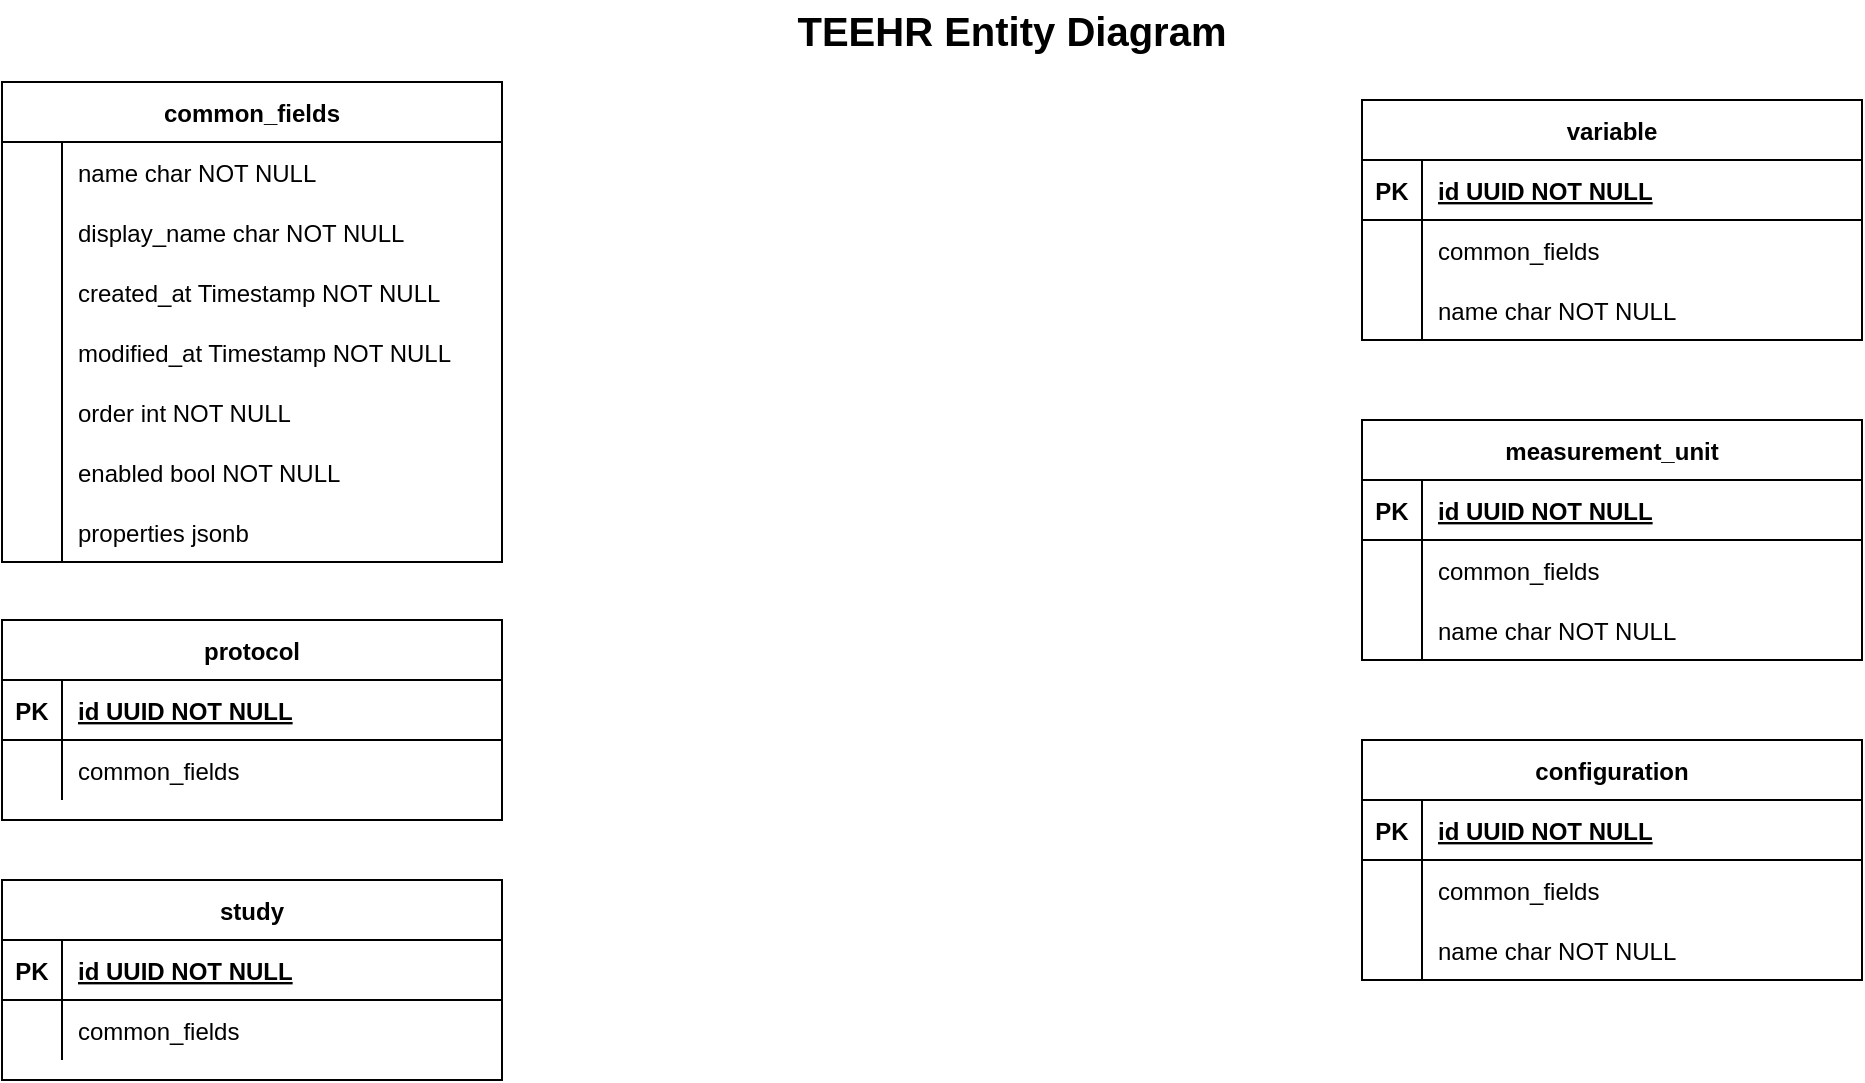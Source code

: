 <mxfile version="21.6.8" type="device">
  <diagram id="R2lEEEUBdFMjLlhIrx00" name="Page-1">
    <mxGraphModel dx="1364" dy="843" grid="1" gridSize="10" guides="1" tooltips="1" connect="1" arrows="1" fold="1" page="1" pageScale="1" pageWidth="1100" pageHeight="1700" math="0" shadow="0" extFonts="Permanent Marker^https://fonts.googleapis.com/css?family=Permanent+Marker">
      <root>
        <mxCell id="0" />
        <mxCell id="1" parent="0" />
        <mxCell id="z9w2Tz09xBncNA5Jr8ra-18" value="common_fields" style="shape=table;startSize=30;container=1;collapsible=1;childLayout=tableLayout;fixedRows=1;rowLines=0;fontStyle=1;align=center;resizeLast=1;" parent="1" vertex="1">
          <mxGeometry x="40" y="71" width="250" height="240" as="geometry" />
        </mxCell>
        <mxCell id="z9w2Tz09xBncNA5Jr8ra-22" value="" style="shape=partialRectangle;collapsible=0;dropTarget=0;pointerEvents=0;fillColor=none;points=[[0,0.5],[1,0.5]];portConstraint=eastwest;top=0;left=0;right=0;bottom=0;" parent="z9w2Tz09xBncNA5Jr8ra-18" vertex="1">
          <mxGeometry y="30" width="250" height="30" as="geometry" />
        </mxCell>
        <mxCell id="z9w2Tz09xBncNA5Jr8ra-23" value="" style="shape=partialRectangle;overflow=hidden;connectable=0;fillColor=none;top=0;left=0;bottom=0;right=0;" parent="z9w2Tz09xBncNA5Jr8ra-22" vertex="1">
          <mxGeometry width="30" height="30" as="geometry">
            <mxRectangle width="30" height="30" as="alternateBounds" />
          </mxGeometry>
        </mxCell>
        <mxCell id="z9w2Tz09xBncNA5Jr8ra-24" value="name char NOT NULL" style="shape=partialRectangle;overflow=hidden;connectable=0;fillColor=none;top=0;left=0;bottom=0;right=0;align=left;spacingLeft=6;" parent="z9w2Tz09xBncNA5Jr8ra-22" vertex="1">
          <mxGeometry x="30" width="220" height="30" as="geometry">
            <mxRectangle width="220" height="30" as="alternateBounds" />
          </mxGeometry>
        </mxCell>
        <mxCell id="z9w2Tz09xBncNA5Jr8ra-25" value="" style="shape=partialRectangle;collapsible=0;dropTarget=0;pointerEvents=0;fillColor=none;points=[[0,0.5],[1,0.5]];portConstraint=eastwest;top=0;left=0;right=0;bottom=0;" parent="z9w2Tz09xBncNA5Jr8ra-18" vertex="1">
          <mxGeometry y="60" width="250" height="30" as="geometry" />
        </mxCell>
        <mxCell id="z9w2Tz09xBncNA5Jr8ra-26" value="" style="shape=partialRectangle;overflow=hidden;connectable=0;fillColor=none;top=0;left=0;bottom=0;right=0;" parent="z9w2Tz09xBncNA5Jr8ra-25" vertex="1">
          <mxGeometry width="30" height="30" as="geometry">
            <mxRectangle width="30" height="30" as="alternateBounds" />
          </mxGeometry>
        </mxCell>
        <mxCell id="z9w2Tz09xBncNA5Jr8ra-27" value="display_name char NOT NULL" style="shape=partialRectangle;overflow=hidden;connectable=0;fillColor=none;top=0;left=0;bottom=0;right=0;align=left;spacingLeft=6;" parent="z9w2Tz09xBncNA5Jr8ra-25" vertex="1">
          <mxGeometry x="30" width="220" height="30" as="geometry">
            <mxRectangle width="220" height="30" as="alternateBounds" />
          </mxGeometry>
        </mxCell>
        <mxCell id="z9w2Tz09xBncNA5Jr8ra-31" value="" style="shape=partialRectangle;collapsible=0;dropTarget=0;pointerEvents=0;fillColor=none;points=[[0,0.5],[1,0.5]];portConstraint=eastwest;top=0;left=0;right=0;bottom=0;" parent="z9w2Tz09xBncNA5Jr8ra-18" vertex="1">
          <mxGeometry y="90" width="250" height="30" as="geometry" />
        </mxCell>
        <mxCell id="z9w2Tz09xBncNA5Jr8ra-32" value="" style="shape=partialRectangle;overflow=hidden;connectable=0;fillColor=none;top=0;left=0;bottom=0;right=0;" parent="z9w2Tz09xBncNA5Jr8ra-31" vertex="1">
          <mxGeometry width="30" height="30" as="geometry">
            <mxRectangle width="30" height="30" as="alternateBounds" />
          </mxGeometry>
        </mxCell>
        <mxCell id="z9w2Tz09xBncNA5Jr8ra-33" value="created_at Timestamp NOT NULL" style="shape=partialRectangle;overflow=hidden;connectable=0;fillColor=none;top=0;left=0;bottom=0;right=0;align=left;spacingLeft=6;" parent="z9w2Tz09xBncNA5Jr8ra-31" vertex="1">
          <mxGeometry x="30" width="220" height="30" as="geometry">
            <mxRectangle width="220" height="30" as="alternateBounds" />
          </mxGeometry>
        </mxCell>
        <mxCell id="z9w2Tz09xBncNA5Jr8ra-37" value="" style="shape=partialRectangle;collapsible=0;dropTarget=0;pointerEvents=0;fillColor=none;points=[[0,0.5],[1,0.5]];portConstraint=eastwest;top=0;left=0;right=0;bottom=0;" parent="z9w2Tz09xBncNA5Jr8ra-18" vertex="1">
          <mxGeometry y="120" width="250" height="30" as="geometry" />
        </mxCell>
        <mxCell id="z9w2Tz09xBncNA5Jr8ra-38" value="" style="shape=partialRectangle;overflow=hidden;connectable=0;fillColor=none;top=0;left=0;bottom=0;right=0;" parent="z9w2Tz09xBncNA5Jr8ra-37" vertex="1">
          <mxGeometry width="30" height="30" as="geometry">
            <mxRectangle width="30" height="30" as="alternateBounds" />
          </mxGeometry>
        </mxCell>
        <mxCell id="z9w2Tz09xBncNA5Jr8ra-39" value="modified_at Timestamp NOT NULL" style="shape=partialRectangle;overflow=hidden;connectable=0;fillColor=none;top=0;left=0;bottom=0;right=0;align=left;spacingLeft=6;" parent="z9w2Tz09xBncNA5Jr8ra-37" vertex="1">
          <mxGeometry x="30" width="220" height="30" as="geometry">
            <mxRectangle width="220" height="30" as="alternateBounds" />
          </mxGeometry>
        </mxCell>
        <mxCell id="z9w2Tz09xBncNA5Jr8ra-43" value="" style="shape=partialRectangle;collapsible=0;dropTarget=0;pointerEvents=0;fillColor=none;points=[[0,0.5],[1,0.5]];portConstraint=eastwest;top=0;left=0;right=0;bottom=0;" parent="z9w2Tz09xBncNA5Jr8ra-18" vertex="1">
          <mxGeometry y="150" width="250" height="30" as="geometry" />
        </mxCell>
        <mxCell id="z9w2Tz09xBncNA5Jr8ra-44" value="" style="shape=partialRectangle;overflow=hidden;connectable=0;fillColor=none;top=0;left=0;bottom=0;right=0;" parent="z9w2Tz09xBncNA5Jr8ra-43" vertex="1">
          <mxGeometry width="30" height="30" as="geometry">
            <mxRectangle width="30" height="30" as="alternateBounds" />
          </mxGeometry>
        </mxCell>
        <mxCell id="z9w2Tz09xBncNA5Jr8ra-45" value="order int NOT NULL" style="shape=partialRectangle;overflow=hidden;connectable=0;fillColor=none;top=0;left=0;bottom=0;right=0;align=left;spacingLeft=6;" parent="z9w2Tz09xBncNA5Jr8ra-43" vertex="1">
          <mxGeometry x="30" width="220" height="30" as="geometry">
            <mxRectangle width="220" height="30" as="alternateBounds" />
          </mxGeometry>
        </mxCell>
        <mxCell id="z9w2Tz09xBncNA5Jr8ra-46" value="" style="shape=partialRectangle;collapsible=0;dropTarget=0;pointerEvents=0;fillColor=none;points=[[0,0.5],[1,0.5]];portConstraint=eastwest;top=0;left=0;right=0;bottom=0;" parent="z9w2Tz09xBncNA5Jr8ra-18" vertex="1">
          <mxGeometry y="180" width="250" height="30" as="geometry" />
        </mxCell>
        <mxCell id="z9w2Tz09xBncNA5Jr8ra-47" value="" style="shape=partialRectangle;overflow=hidden;connectable=0;fillColor=none;top=0;left=0;bottom=0;right=0;" parent="z9w2Tz09xBncNA5Jr8ra-46" vertex="1">
          <mxGeometry width="30" height="30" as="geometry">
            <mxRectangle width="30" height="30" as="alternateBounds" />
          </mxGeometry>
        </mxCell>
        <mxCell id="z9w2Tz09xBncNA5Jr8ra-48" value="enabled bool NOT NULL" style="shape=partialRectangle;overflow=hidden;connectable=0;fillColor=none;top=0;left=0;bottom=0;right=0;align=left;spacingLeft=6;" parent="z9w2Tz09xBncNA5Jr8ra-46" vertex="1">
          <mxGeometry x="30" width="220" height="30" as="geometry">
            <mxRectangle width="220" height="30" as="alternateBounds" />
          </mxGeometry>
        </mxCell>
        <mxCell id="z9w2Tz09xBncNA5Jr8ra-34" value="" style="shape=partialRectangle;collapsible=0;dropTarget=0;pointerEvents=0;fillColor=none;points=[[0,0.5],[1,0.5]];portConstraint=eastwest;top=0;left=0;right=0;bottom=0;" parent="z9w2Tz09xBncNA5Jr8ra-18" vertex="1">
          <mxGeometry y="210" width="250" height="30" as="geometry" />
        </mxCell>
        <mxCell id="z9w2Tz09xBncNA5Jr8ra-35" value="" style="shape=partialRectangle;overflow=hidden;connectable=0;fillColor=none;top=0;left=0;bottom=0;right=0;" parent="z9w2Tz09xBncNA5Jr8ra-34" vertex="1">
          <mxGeometry width="30" height="30" as="geometry">
            <mxRectangle width="30" height="30" as="alternateBounds" />
          </mxGeometry>
        </mxCell>
        <mxCell id="z9w2Tz09xBncNA5Jr8ra-36" value="properties jsonb" style="shape=partialRectangle;overflow=hidden;connectable=0;fillColor=none;top=0;left=0;bottom=0;right=0;align=left;spacingLeft=6;" parent="z9w2Tz09xBncNA5Jr8ra-34" vertex="1">
          <mxGeometry x="30" width="220" height="30" as="geometry">
            <mxRectangle width="220" height="30" as="alternateBounds" />
          </mxGeometry>
        </mxCell>
        <mxCell id="kI6QfCcUgh98SEZswLOn-11" value="TEEHR Entity Diagram" style="text;html=1;strokeColor=none;fillColor=none;align=center;verticalAlign=middle;whiteSpace=wrap;rounded=0;fontSize=20;fontStyle=1" parent="1" vertex="1">
          <mxGeometry x="380" y="30" width="330" height="30" as="geometry" />
        </mxCell>
        <mxCell id="oWFPzsKhVETar2XeurfX-1" value="protocol" style="shape=table;startSize=30;container=1;collapsible=1;childLayout=tableLayout;fixedRows=1;rowLines=0;fontStyle=1;align=center;resizeLast=1;" vertex="1" parent="1">
          <mxGeometry x="40" y="340" width="250" height="100" as="geometry" />
        </mxCell>
        <mxCell id="oWFPzsKhVETar2XeurfX-2" value="" style="shape=partialRectangle;collapsible=0;dropTarget=0;pointerEvents=0;fillColor=none;points=[[0,0.5],[1,0.5]];portConstraint=eastwest;top=0;left=0;right=0;bottom=1;" vertex="1" parent="oWFPzsKhVETar2XeurfX-1">
          <mxGeometry y="30" width="250" height="30" as="geometry" />
        </mxCell>
        <mxCell id="oWFPzsKhVETar2XeurfX-3" value="PK" style="shape=partialRectangle;overflow=hidden;connectable=0;fillColor=none;top=0;left=0;bottom=0;right=0;fontStyle=1;" vertex="1" parent="oWFPzsKhVETar2XeurfX-2">
          <mxGeometry width="30" height="30" as="geometry">
            <mxRectangle width="30" height="30" as="alternateBounds" />
          </mxGeometry>
        </mxCell>
        <mxCell id="oWFPzsKhVETar2XeurfX-4" value="id UUID NOT NULL " style="shape=partialRectangle;overflow=hidden;connectable=0;fillColor=none;top=0;left=0;bottom=0;right=0;align=left;spacingLeft=6;fontStyle=5;" vertex="1" parent="oWFPzsKhVETar2XeurfX-2">
          <mxGeometry x="30" width="220" height="30" as="geometry">
            <mxRectangle width="220" height="30" as="alternateBounds" />
          </mxGeometry>
        </mxCell>
        <mxCell id="oWFPzsKhVETar2XeurfX-5" value="" style="shape=partialRectangle;collapsible=0;dropTarget=0;pointerEvents=0;fillColor=none;points=[[0,0.5],[1,0.5]];portConstraint=eastwest;top=0;left=0;right=0;bottom=0;" vertex="1" parent="oWFPzsKhVETar2XeurfX-1">
          <mxGeometry y="60" width="250" height="30" as="geometry" />
        </mxCell>
        <mxCell id="oWFPzsKhVETar2XeurfX-6" value="" style="shape=partialRectangle;overflow=hidden;connectable=0;fillColor=none;top=0;left=0;bottom=0;right=0;" vertex="1" parent="oWFPzsKhVETar2XeurfX-5">
          <mxGeometry width="30" height="30" as="geometry">
            <mxRectangle width="30" height="30" as="alternateBounds" />
          </mxGeometry>
        </mxCell>
        <mxCell id="oWFPzsKhVETar2XeurfX-7" value="common_fields" style="shape=partialRectangle;overflow=hidden;connectable=0;fillColor=none;top=0;left=0;bottom=0;right=0;align=left;spacingLeft=6;" vertex="1" parent="oWFPzsKhVETar2XeurfX-5">
          <mxGeometry x="30" width="220" height="30" as="geometry">
            <mxRectangle width="220" height="30" as="alternateBounds" />
          </mxGeometry>
        </mxCell>
        <mxCell id="oWFPzsKhVETar2XeurfX-17" value="variable" style="shape=table;startSize=30;container=1;collapsible=1;childLayout=tableLayout;fixedRows=1;rowLines=0;fontStyle=1;align=center;resizeLast=1;" vertex="1" parent="1">
          <mxGeometry x="720" y="80" width="250" height="120" as="geometry" />
        </mxCell>
        <mxCell id="oWFPzsKhVETar2XeurfX-18" value="" style="shape=partialRectangle;collapsible=0;dropTarget=0;pointerEvents=0;fillColor=none;points=[[0,0.5],[1,0.5]];portConstraint=eastwest;top=0;left=0;right=0;bottom=1;" vertex="1" parent="oWFPzsKhVETar2XeurfX-17">
          <mxGeometry y="30" width="250" height="30" as="geometry" />
        </mxCell>
        <mxCell id="oWFPzsKhVETar2XeurfX-19" value="PK" style="shape=partialRectangle;overflow=hidden;connectable=0;fillColor=none;top=0;left=0;bottom=0;right=0;fontStyle=1;" vertex="1" parent="oWFPzsKhVETar2XeurfX-18">
          <mxGeometry width="30" height="30" as="geometry">
            <mxRectangle width="30" height="30" as="alternateBounds" />
          </mxGeometry>
        </mxCell>
        <mxCell id="oWFPzsKhVETar2XeurfX-20" value="id UUID NOT NULL " style="shape=partialRectangle;overflow=hidden;connectable=0;fillColor=none;top=0;left=0;bottom=0;right=0;align=left;spacingLeft=6;fontStyle=5;" vertex="1" parent="oWFPzsKhVETar2XeurfX-18">
          <mxGeometry x="30" width="220" height="30" as="geometry">
            <mxRectangle width="220" height="30" as="alternateBounds" />
          </mxGeometry>
        </mxCell>
        <mxCell id="oWFPzsKhVETar2XeurfX-21" value="" style="shape=partialRectangle;collapsible=0;dropTarget=0;pointerEvents=0;fillColor=none;points=[[0,0.5],[1,0.5]];portConstraint=eastwest;top=0;left=0;right=0;bottom=0;" vertex="1" parent="oWFPzsKhVETar2XeurfX-17">
          <mxGeometry y="60" width="250" height="30" as="geometry" />
        </mxCell>
        <mxCell id="oWFPzsKhVETar2XeurfX-22" value="" style="shape=partialRectangle;overflow=hidden;connectable=0;fillColor=none;top=0;left=0;bottom=0;right=0;" vertex="1" parent="oWFPzsKhVETar2XeurfX-21">
          <mxGeometry width="30" height="30" as="geometry">
            <mxRectangle width="30" height="30" as="alternateBounds" />
          </mxGeometry>
        </mxCell>
        <mxCell id="oWFPzsKhVETar2XeurfX-23" value="common_fields" style="shape=partialRectangle;overflow=hidden;connectable=0;fillColor=none;top=0;left=0;bottom=0;right=0;align=left;spacingLeft=6;" vertex="1" parent="oWFPzsKhVETar2XeurfX-21">
          <mxGeometry x="30" width="220" height="30" as="geometry">
            <mxRectangle width="220" height="30" as="alternateBounds" />
          </mxGeometry>
        </mxCell>
        <mxCell id="oWFPzsKhVETar2XeurfX-24" value="" style="shape=partialRectangle;collapsible=0;dropTarget=0;pointerEvents=0;fillColor=none;points=[[0,0.5],[1,0.5]];portConstraint=eastwest;top=0;left=0;right=0;bottom=0;" vertex="1" parent="oWFPzsKhVETar2XeurfX-17">
          <mxGeometry y="90" width="250" height="30" as="geometry" />
        </mxCell>
        <mxCell id="oWFPzsKhVETar2XeurfX-25" value="" style="shape=partialRectangle;overflow=hidden;connectable=0;fillColor=none;top=0;left=0;bottom=0;right=0;" vertex="1" parent="oWFPzsKhVETar2XeurfX-24">
          <mxGeometry width="30" height="30" as="geometry">
            <mxRectangle width="30" height="30" as="alternateBounds" />
          </mxGeometry>
        </mxCell>
        <mxCell id="oWFPzsKhVETar2XeurfX-26" value="name char NOT NULL" style="shape=partialRectangle;overflow=hidden;connectable=0;fillColor=none;top=0;left=0;bottom=0;right=0;align=left;spacingLeft=6;" vertex="1" parent="oWFPzsKhVETar2XeurfX-24">
          <mxGeometry x="30" width="220" height="30" as="geometry">
            <mxRectangle width="220" height="30" as="alternateBounds" />
          </mxGeometry>
        </mxCell>
        <mxCell id="oWFPzsKhVETar2XeurfX-33" value="study" style="shape=table;startSize=30;container=1;collapsible=1;childLayout=tableLayout;fixedRows=1;rowLines=0;fontStyle=1;align=center;resizeLast=1;" vertex="1" parent="1">
          <mxGeometry x="40" y="470" width="250" height="100" as="geometry" />
        </mxCell>
        <mxCell id="oWFPzsKhVETar2XeurfX-34" value="" style="shape=partialRectangle;collapsible=0;dropTarget=0;pointerEvents=0;fillColor=none;points=[[0,0.5],[1,0.5]];portConstraint=eastwest;top=0;left=0;right=0;bottom=1;" vertex="1" parent="oWFPzsKhVETar2XeurfX-33">
          <mxGeometry y="30" width="250" height="30" as="geometry" />
        </mxCell>
        <mxCell id="oWFPzsKhVETar2XeurfX-35" value="PK" style="shape=partialRectangle;overflow=hidden;connectable=0;fillColor=none;top=0;left=0;bottom=0;right=0;fontStyle=1;" vertex="1" parent="oWFPzsKhVETar2XeurfX-34">
          <mxGeometry width="30" height="30" as="geometry">
            <mxRectangle width="30" height="30" as="alternateBounds" />
          </mxGeometry>
        </mxCell>
        <mxCell id="oWFPzsKhVETar2XeurfX-36" value="id UUID NOT NULL " style="shape=partialRectangle;overflow=hidden;connectable=0;fillColor=none;top=0;left=0;bottom=0;right=0;align=left;spacingLeft=6;fontStyle=5;" vertex="1" parent="oWFPzsKhVETar2XeurfX-34">
          <mxGeometry x="30" width="220" height="30" as="geometry">
            <mxRectangle width="220" height="30" as="alternateBounds" />
          </mxGeometry>
        </mxCell>
        <mxCell id="oWFPzsKhVETar2XeurfX-37" value="" style="shape=partialRectangle;collapsible=0;dropTarget=0;pointerEvents=0;fillColor=none;points=[[0,0.5],[1,0.5]];portConstraint=eastwest;top=0;left=0;right=0;bottom=0;" vertex="1" parent="oWFPzsKhVETar2XeurfX-33">
          <mxGeometry y="60" width="250" height="30" as="geometry" />
        </mxCell>
        <mxCell id="oWFPzsKhVETar2XeurfX-38" value="" style="shape=partialRectangle;overflow=hidden;connectable=0;fillColor=none;top=0;left=0;bottom=0;right=0;" vertex="1" parent="oWFPzsKhVETar2XeurfX-37">
          <mxGeometry width="30" height="30" as="geometry">
            <mxRectangle width="30" height="30" as="alternateBounds" />
          </mxGeometry>
        </mxCell>
        <mxCell id="oWFPzsKhVETar2XeurfX-39" value="common_fields" style="shape=partialRectangle;overflow=hidden;connectable=0;fillColor=none;top=0;left=0;bottom=0;right=0;align=left;spacingLeft=6;" vertex="1" parent="oWFPzsKhVETar2XeurfX-37">
          <mxGeometry x="30" width="220" height="30" as="geometry">
            <mxRectangle width="220" height="30" as="alternateBounds" />
          </mxGeometry>
        </mxCell>
        <mxCell id="oWFPzsKhVETar2XeurfX-43" value="measurement_unit" style="shape=table;startSize=30;container=1;collapsible=1;childLayout=tableLayout;fixedRows=1;rowLines=0;fontStyle=1;align=center;resizeLast=1;" vertex="1" parent="1">
          <mxGeometry x="720" y="240" width="250" height="120" as="geometry" />
        </mxCell>
        <mxCell id="oWFPzsKhVETar2XeurfX-44" value="" style="shape=partialRectangle;collapsible=0;dropTarget=0;pointerEvents=0;fillColor=none;points=[[0,0.5],[1,0.5]];portConstraint=eastwest;top=0;left=0;right=0;bottom=1;" vertex="1" parent="oWFPzsKhVETar2XeurfX-43">
          <mxGeometry y="30" width="250" height="30" as="geometry" />
        </mxCell>
        <mxCell id="oWFPzsKhVETar2XeurfX-45" value="PK" style="shape=partialRectangle;overflow=hidden;connectable=0;fillColor=none;top=0;left=0;bottom=0;right=0;fontStyle=1;" vertex="1" parent="oWFPzsKhVETar2XeurfX-44">
          <mxGeometry width="30" height="30" as="geometry">
            <mxRectangle width="30" height="30" as="alternateBounds" />
          </mxGeometry>
        </mxCell>
        <mxCell id="oWFPzsKhVETar2XeurfX-46" value="id UUID NOT NULL " style="shape=partialRectangle;overflow=hidden;connectable=0;fillColor=none;top=0;left=0;bottom=0;right=0;align=left;spacingLeft=6;fontStyle=5;" vertex="1" parent="oWFPzsKhVETar2XeurfX-44">
          <mxGeometry x="30" width="220" height="30" as="geometry">
            <mxRectangle width="220" height="30" as="alternateBounds" />
          </mxGeometry>
        </mxCell>
        <mxCell id="oWFPzsKhVETar2XeurfX-47" value="" style="shape=partialRectangle;collapsible=0;dropTarget=0;pointerEvents=0;fillColor=none;points=[[0,0.5],[1,0.5]];portConstraint=eastwest;top=0;left=0;right=0;bottom=0;" vertex="1" parent="oWFPzsKhVETar2XeurfX-43">
          <mxGeometry y="60" width="250" height="30" as="geometry" />
        </mxCell>
        <mxCell id="oWFPzsKhVETar2XeurfX-48" value="" style="shape=partialRectangle;overflow=hidden;connectable=0;fillColor=none;top=0;left=0;bottom=0;right=0;" vertex="1" parent="oWFPzsKhVETar2XeurfX-47">
          <mxGeometry width="30" height="30" as="geometry">
            <mxRectangle width="30" height="30" as="alternateBounds" />
          </mxGeometry>
        </mxCell>
        <mxCell id="oWFPzsKhVETar2XeurfX-49" value="common_fields" style="shape=partialRectangle;overflow=hidden;connectable=0;fillColor=none;top=0;left=0;bottom=0;right=0;align=left;spacingLeft=6;" vertex="1" parent="oWFPzsKhVETar2XeurfX-47">
          <mxGeometry x="30" width="220" height="30" as="geometry">
            <mxRectangle width="220" height="30" as="alternateBounds" />
          </mxGeometry>
        </mxCell>
        <mxCell id="oWFPzsKhVETar2XeurfX-50" value="" style="shape=partialRectangle;collapsible=0;dropTarget=0;pointerEvents=0;fillColor=none;points=[[0,0.5],[1,0.5]];portConstraint=eastwest;top=0;left=0;right=0;bottom=0;" vertex="1" parent="oWFPzsKhVETar2XeurfX-43">
          <mxGeometry y="90" width="250" height="30" as="geometry" />
        </mxCell>
        <mxCell id="oWFPzsKhVETar2XeurfX-51" value="" style="shape=partialRectangle;overflow=hidden;connectable=0;fillColor=none;top=0;left=0;bottom=0;right=0;" vertex="1" parent="oWFPzsKhVETar2XeurfX-50">
          <mxGeometry width="30" height="30" as="geometry">
            <mxRectangle width="30" height="30" as="alternateBounds" />
          </mxGeometry>
        </mxCell>
        <mxCell id="oWFPzsKhVETar2XeurfX-52" value="name char NOT NULL" style="shape=partialRectangle;overflow=hidden;connectable=0;fillColor=none;top=0;left=0;bottom=0;right=0;align=left;spacingLeft=6;" vertex="1" parent="oWFPzsKhVETar2XeurfX-50">
          <mxGeometry x="30" width="220" height="30" as="geometry">
            <mxRectangle width="220" height="30" as="alternateBounds" />
          </mxGeometry>
        </mxCell>
        <mxCell id="oWFPzsKhVETar2XeurfX-53" value="configuration" style="shape=table;startSize=30;container=1;collapsible=1;childLayout=tableLayout;fixedRows=1;rowLines=0;fontStyle=1;align=center;resizeLast=1;" vertex="1" parent="1">
          <mxGeometry x="720" y="400" width="250" height="120" as="geometry" />
        </mxCell>
        <mxCell id="oWFPzsKhVETar2XeurfX-54" value="" style="shape=partialRectangle;collapsible=0;dropTarget=0;pointerEvents=0;fillColor=none;points=[[0,0.5],[1,0.5]];portConstraint=eastwest;top=0;left=0;right=0;bottom=1;" vertex="1" parent="oWFPzsKhVETar2XeurfX-53">
          <mxGeometry y="30" width="250" height="30" as="geometry" />
        </mxCell>
        <mxCell id="oWFPzsKhVETar2XeurfX-55" value="PK" style="shape=partialRectangle;overflow=hidden;connectable=0;fillColor=none;top=0;left=0;bottom=0;right=0;fontStyle=1;" vertex="1" parent="oWFPzsKhVETar2XeurfX-54">
          <mxGeometry width="30" height="30" as="geometry">
            <mxRectangle width="30" height="30" as="alternateBounds" />
          </mxGeometry>
        </mxCell>
        <mxCell id="oWFPzsKhVETar2XeurfX-56" value="id UUID NOT NULL " style="shape=partialRectangle;overflow=hidden;connectable=0;fillColor=none;top=0;left=0;bottom=0;right=0;align=left;spacingLeft=6;fontStyle=5;" vertex="1" parent="oWFPzsKhVETar2XeurfX-54">
          <mxGeometry x="30" width="220" height="30" as="geometry">
            <mxRectangle width="220" height="30" as="alternateBounds" />
          </mxGeometry>
        </mxCell>
        <mxCell id="oWFPzsKhVETar2XeurfX-57" value="" style="shape=partialRectangle;collapsible=0;dropTarget=0;pointerEvents=0;fillColor=none;points=[[0,0.5],[1,0.5]];portConstraint=eastwest;top=0;left=0;right=0;bottom=0;" vertex="1" parent="oWFPzsKhVETar2XeurfX-53">
          <mxGeometry y="60" width="250" height="30" as="geometry" />
        </mxCell>
        <mxCell id="oWFPzsKhVETar2XeurfX-58" value="" style="shape=partialRectangle;overflow=hidden;connectable=0;fillColor=none;top=0;left=0;bottom=0;right=0;" vertex="1" parent="oWFPzsKhVETar2XeurfX-57">
          <mxGeometry width="30" height="30" as="geometry">
            <mxRectangle width="30" height="30" as="alternateBounds" />
          </mxGeometry>
        </mxCell>
        <mxCell id="oWFPzsKhVETar2XeurfX-59" value="common_fields" style="shape=partialRectangle;overflow=hidden;connectable=0;fillColor=none;top=0;left=0;bottom=0;right=0;align=left;spacingLeft=6;" vertex="1" parent="oWFPzsKhVETar2XeurfX-57">
          <mxGeometry x="30" width="220" height="30" as="geometry">
            <mxRectangle width="220" height="30" as="alternateBounds" />
          </mxGeometry>
        </mxCell>
        <mxCell id="oWFPzsKhVETar2XeurfX-60" value="" style="shape=partialRectangle;collapsible=0;dropTarget=0;pointerEvents=0;fillColor=none;points=[[0,0.5],[1,0.5]];portConstraint=eastwest;top=0;left=0;right=0;bottom=0;" vertex="1" parent="oWFPzsKhVETar2XeurfX-53">
          <mxGeometry y="90" width="250" height="30" as="geometry" />
        </mxCell>
        <mxCell id="oWFPzsKhVETar2XeurfX-61" value="" style="shape=partialRectangle;overflow=hidden;connectable=0;fillColor=none;top=0;left=0;bottom=0;right=0;" vertex="1" parent="oWFPzsKhVETar2XeurfX-60">
          <mxGeometry width="30" height="30" as="geometry">
            <mxRectangle width="30" height="30" as="alternateBounds" />
          </mxGeometry>
        </mxCell>
        <mxCell id="oWFPzsKhVETar2XeurfX-62" value="name char NOT NULL" style="shape=partialRectangle;overflow=hidden;connectable=0;fillColor=none;top=0;left=0;bottom=0;right=0;align=left;spacingLeft=6;" vertex="1" parent="oWFPzsKhVETar2XeurfX-60">
          <mxGeometry x="30" width="220" height="30" as="geometry">
            <mxRectangle width="220" height="30" as="alternateBounds" />
          </mxGeometry>
        </mxCell>
      </root>
    </mxGraphModel>
  </diagram>
</mxfile>
